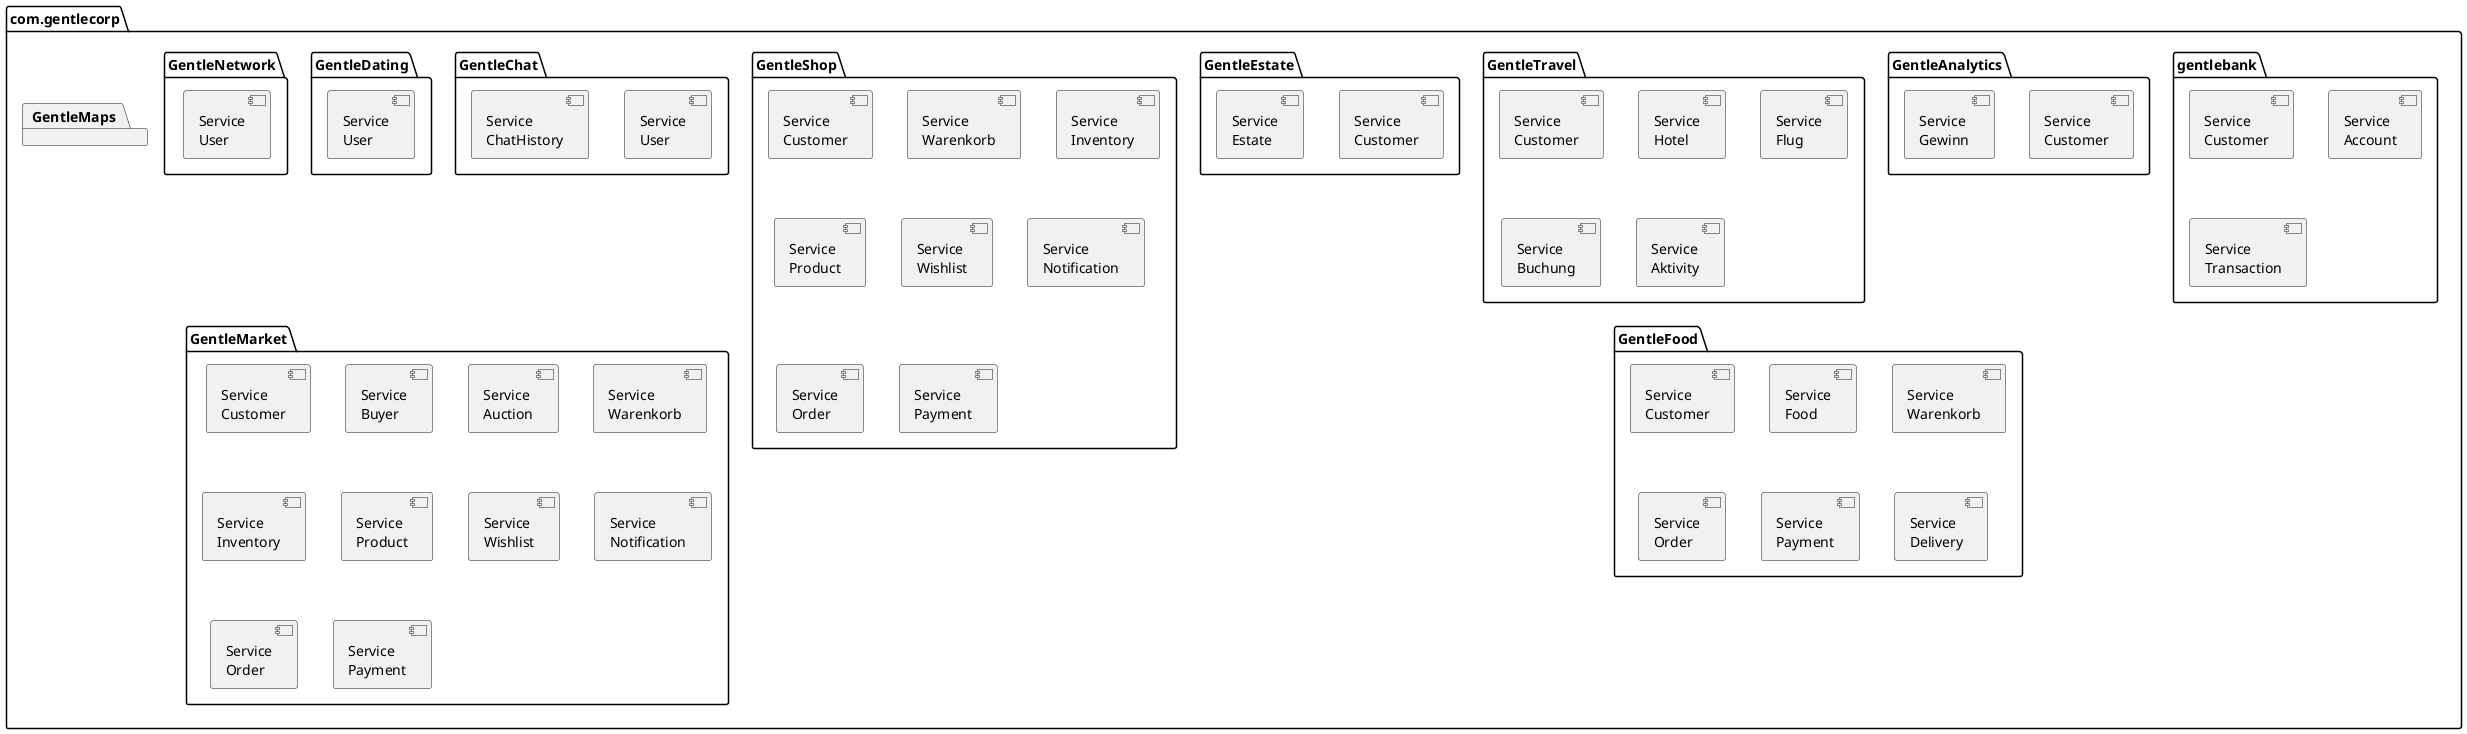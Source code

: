 @startuml Architektur

package com.gentlecorp {
    package gentlebank {
        [Service\nCustomer] as GentleBankCustomer
        [Service\nAccount] as GentleBankAccount
        [Service\nTransaction] as GentleBankTransaction
    }

    package GentleAnalytics {
        [Service\nCustomer] as GentleAnalyticsCustomer
        [Service\nGewinn] as GentleAnalyticsGewinn
    }

    package GentleTravel {
        [Service\nCustomer] as GentleTravelCustomer
        [Service\nHotel] as GentleTravelHotel
        [Service\nFlug] as GentleTravelFlug
        [Service\nBuchung] as GentleTravelBuchung
        [Service\nAktivity] as GentleTravelAktivity
    }

    package GentleEstate {
        [Service\nCustomer] as GentleEstateCustomer
        [Service\nEstate] as GentleEstateEstate
    }

    package GentleMaps {

    }

    package GentleShop {
        [Service\nCustomer] as GentleShopCustomer
        [Service\nWarenkorb] as GentleShopWarenkorb
        [Service\nInventory] as GentleShopInventory
        [Service\nProduct] as GentleShopProduct
        [Service\nWishlist] as GentleShopWishlist
        [Service\nNotification] as GentleShopNotification
        [Service\nOrder] as GentleShopOrder
        [Service\nPayment] as GentleShopPayment
    }

    package GentleChat {
        [Service\nUser] as GentleChatUser
        [Service\nChatHistory] as GentleChatChatHistory
    }

    package GentleFood {
        [Service\nCustomer] as GentleFoodCustomer
        [Service\nFood] as GentleFoodFood
        [Service\nWarenkorb] as GentleFoodWarenkorb
        [Service\nOrder] as GentleFoodOrder
        [Service\nPayment] as GentleFoodPayment
        [Service\nDelivery] as GentleFoodDelivery
    }

    package GentleDating {
        [Service\nUser] as GentleDatingUser
    }

    package GentleMarket {
        [Service\nCustomer] as GentleMarketCustomer
        [Service\nBuyer] as GentleMarketBuyer
        [Service\nAuction] as GentleMarketAuction
        [Service\nWarenkorb] as GentleMarketWarenkorb
        [Service\nInventory] as GentleMarketInventory
        [Service\nProduct] as GentleMarketProduct
        [Service\nWishlist] as GentleMarketWishlist
        [Service\nNotification] as GentleMarketNotification
        [Service\nOrder] as GentleMarketOrder
        [Service\nPayment] as GentleMarketPayment
    }

    package GentleNetwork {
        [Service\nUser] as GentleNetworkUser
    }
}
@enduml
